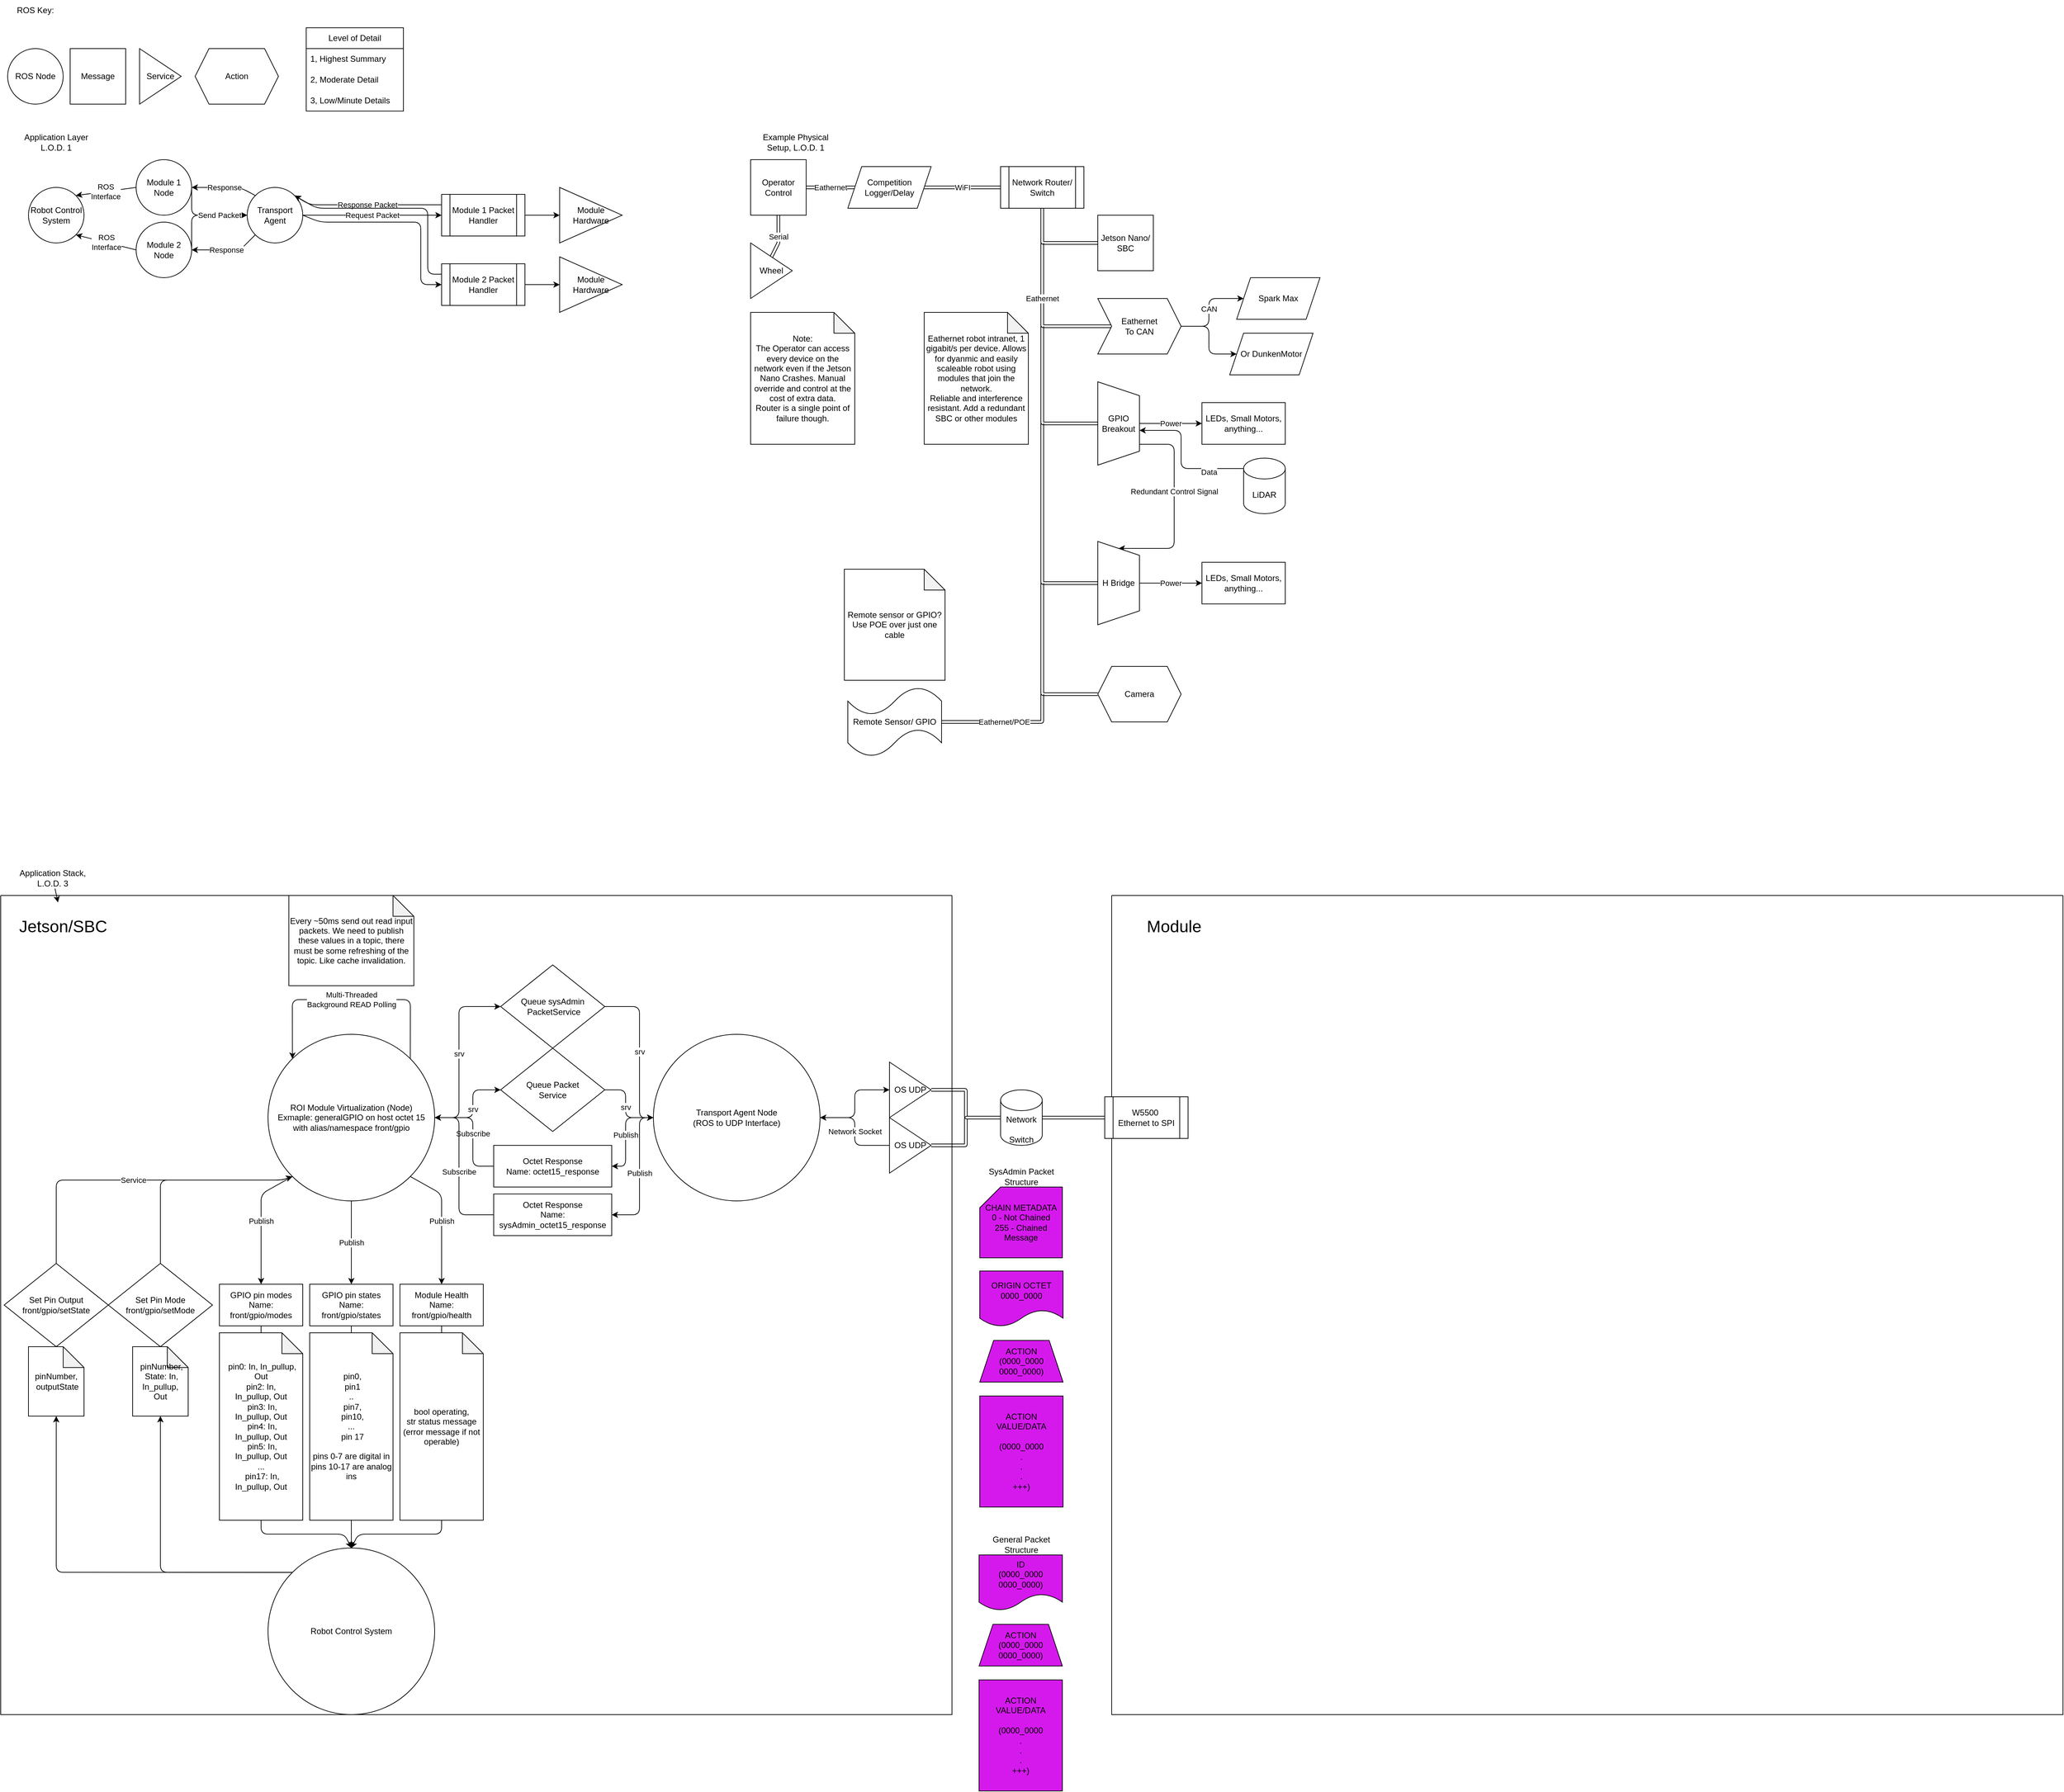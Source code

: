 <mxfile>
    <diagram id="THCFJ4oziT5p31fVEhTD" name="Page-1">
        <mxGraphModel dx="653" dy="1438" grid="1" gridSize="10" guides="1" tooltips="1" connect="1" arrows="1" fold="1" page="1" pageScale="1" pageWidth="850" pageHeight="1100" math="0" shadow="0">
            <root>
                <mxCell id="0"/>
                <mxCell id="1" parent="0"/>
                <mxCell id="3" value="Application Layer L.O.D. 1" style="text;html=1;strokeColor=none;fillColor=none;align=center;verticalAlign=middle;whiteSpace=wrap;rounded=0;" vertex="1" parent="1">
                    <mxGeometry x="20" width="120" height="30" as="geometry"/>
                </mxCell>
                <mxCell id="7" value="ROS &lt;br&gt;Interface" style="edgeStyle=none;html=1;exitX=0;exitY=0.5;exitDx=0;exitDy=0;entryX=1;entryY=0;entryDx=0;entryDy=0;" edge="1" parent="1" source="4" target="33">
                    <mxGeometry relative="1" as="geometry">
                        <mxPoint x="125" y="80" as="targetPoint"/>
                        <mxPoint as="offset"/>
                    </mxGeometry>
                </mxCell>
                <mxCell id="9" style="edgeStyle=none;html=1;exitX=1;exitY=0.5;exitDx=0;exitDy=0;entryX=0;entryY=0.5;entryDx=0;entryDy=0;" edge="1" parent="1" source="4" target="6">
                    <mxGeometry relative="1" as="geometry">
                        <Array as="points">
                            <mxPoint x="275" y="120"/>
                        </Array>
                    </mxGeometry>
                </mxCell>
                <mxCell id="4" value="Module 1&lt;br&gt;Node" style="ellipse;whiteSpace=wrap;html=1;aspect=fixed;" vertex="1" parent="1">
                    <mxGeometry x="195" y="40" width="80" height="80" as="geometry"/>
                </mxCell>
                <mxCell id="8" value="ROS&lt;br&gt;Interface" style="edgeStyle=none;html=1;exitX=0;exitY=0.5;exitDx=0;exitDy=0;entryX=1;entryY=1;entryDx=0;entryDy=0;" edge="1" parent="1" source="5" target="33">
                    <mxGeometry relative="1" as="geometry">
                        <mxPoint x="125" y="170" as="targetPoint"/>
                    </mxGeometry>
                </mxCell>
                <mxCell id="10" value="Send Packet" style="edgeStyle=none;html=1;exitX=1;exitY=0.5;exitDx=0;exitDy=0;" edge="1" parent="1" source="5">
                    <mxGeometry x="0.385" relative="1" as="geometry">
                        <mxPoint x="355" y="120" as="targetPoint"/>
                        <Array as="points">
                            <mxPoint x="275" y="120"/>
                        </Array>
                        <mxPoint as="offset"/>
                    </mxGeometry>
                </mxCell>
                <mxCell id="5" value="Module 2 Node" style="ellipse;whiteSpace=wrap;html=1;aspect=fixed;" vertex="1" parent="1">
                    <mxGeometry x="195" y="130" width="80" height="80" as="geometry"/>
                </mxCell>
                <mxCell id="11" value="Response" style="edgeStyle=none;html=1;exitX=0;exitY=0;exitDx=0;exitDy=0;entryX=1;entryY=0.5;entryDx=0;entryDy=0;" edge="1" parent="1" source="6" target="4">
                    <mxGeometry relative="1" as="geometry">
                        <Array as="points">
                            <mxPoint x="345" y="80"/>
                        </Array>
                    </mxGeometry>
                </mxCell>
                <mxCell id="12" value="Response" style="edgeStyle=none;html=1;exitX=0;exitY=1;exitDx=0;exitDy=0;entryX=1;entryY=0.5;entryDx=0;entryDy=0;" edge="1" parent="1" source="6" target="5">
                    <mxGeometry relative="1" as="geometry">
                        <Array as="points">
                            <mxPoint x="345" y="170"/>
                        </Array>
                    </mxGeometry>
                </mxCell>
                <mxCell id="14" value="Request Packet" style="edgeStyle=none;html=1;exitX=1;exitY=0.5;exitDx=0;exitDy=0;entryX=0;entryY=0.5;entryDx=0;entryDy=0;" edge="1" parent="1" source="6" target="13">
                    <mxGeometry relative="1" as="geometry"/>
                </mxCell>
                <mxCell id="31" style="edgeStyle=none;html=1;exitX=1;exitY=0.5;exitDx=0;exitDy=0;entryX=0;entryY=0.5;entryDx=0;entryDy=0;" edge="1" parent="1" source="6" target="29">
                    <mxGeometry relative="1" as="geometry">
                        <Array as="points">
                            <mxPoint x="460" y="130"/>
                            <mxPoint x="605" y="130"/>
                            <mxPoint x="605" y="220"/>
                        </Array>
                    </mxGeometry>
                </mxCell>
                <mxCell id="6" value="Transport Agent" style="ellipse;whiteSpace=wrap;html=1;aspect=fixed;" vertex="1" parent="1">
                    <mxGeometry x="355" y="80" width="80" height="80" as="geometry"/>
                </mxCell>
                <mxCell id="15" value="Response Packet" style="edgeStyle=none;html=1;exitX=0;exitY=0.25;exitDx=0;exitDy=0;entryX=1;entryY=0;entryDx=0;entryDy=0;" edge="1" parent="1" source="13" target="6">
                    <mxGeometry relative="1" as="geometry">
                        <Array as="points">
                            <mxPoint x="445" y="105"/>
                        </Array>
                    </mxGeometry>
                </mxCell>
                <mxCell id="17" style="edgeStyle=none;html=1;exitX=1;exitY=0.5;exitDx=0;exitDy=0;entryX=0;entryY=0.5;entryDx=0;entryDy=0;" edge="1" parent="1" source="13" target="16">
                    <mxGeometry relative="1" as="geometry"/>
                </mxCell>
                <mxCell id="13" value="Module 1 Packet Handler" style="shape=process;whiteSpace=wrap;html=1;backgroundOutline=1;" vertex="1" parent="1">
                    <mxGeometry x="635" y="90" width="120" height="60" as="geometry"/>
                </mxCell>
                <mxCell id="16" value="Module Hardware" style="triangle;whiteSpace=wrap;html=1;" vertex="1" parent="1">
                    <mxGeometry x="805" y="80" width="90" height="80" as="geometry"/>
                </mxCell>
                <mxCell id="18" value="ROS Key:" style="text;html=1;strokeColor=none;fillColor=none;align=center;verticalAlign=middle;whiteSpace=wrap;rounded=0;" vertex="1" parent="1">
                    <mxGeometry x="20" y="-190" width="60" height="30" as="geometry"/>
                </mxCell>
                <mxCell id="19" value="ROS Node" style="ellipse;whiteSpace=wrap;html=1;aspect=fixed;" vertex="1" parent="1">
                    <mxGeometry x="10" y="-120" width="80" height="80" as="geometry"/>
                </mxCell>
                <mxCell id="21" value="Message" style="whiteSpace=wrap;html=1;aspect=fixed;" vertex="1" parent="1">
                    <mxGeometry x="100" y="-120" width="80" height="80" as="geometry"/>
                </mxCell>
                <mxCell id="22" value="Service" style="triangle;whiteSpace=wrap;html=1;" vertex="1" parent="1">
                    <mxGeometry x="200" y="-120" width="60" height="80" as="geometry"/>
                </mxCell>
                <mxCell id="23" value="Action" style="shape=hexagon;perimeter=hexagonPerimeter2;whiteSpace=wrap;html=1;fixedSize=1;" vertex="1" parent="1">
                    <mxGeometry x="280" y="-120" width="120" height="80" as="geometry"/>
                </mxCell>
                <mxCell id="24" value="Level of Detail" style="swimlane;fontStyle=0;childLayout=stackLayout;horizontal=1;startSize=30;horizontalStack=0;resizeParent=1;resizeParentMax=0;resizeLast=0;collapsible=1;marginBottom=0;whiteSpace=wrap;html=1;" vertex="1" parent="1">
                    <mxGeometry x="440" y="-150" width="140" height="120" as="geometry"/>
                </mxCell>
                <mxCell id="25" value="1, Highest Summary" style="text;strokeColor=none;fillColor=none;align=left;verticalAlign=middle;spacingLeft=4;spacingRight=4;overflow=hidden;points=[[0,0.5],[1,0.5]];portConstraint=eastwest;rotatable=0;whiteSpace=wrap;html=1;" vertex="1" parent="24">
                    <mxGeometry y="30" width="140" height="30" as="geometry"/>
                </mxCell>
                <mxCell id="26" value="2, Moderate Detail" style="text;strokeColor=none;fillColor=none;align=left;verticalAlign=middle;spacingLeft=4;spacingRight=4;overflow=hidden;points=[[0,0.5],[1,0.5]];portConstraint=eastwest;rotatable=0;whiteSpace=wrap;html=1;" vertex="1" parent="24">
                    <mxGeometry y="60" width="140" height="30" as="geometry"/>
                </mxCell>
                <mxCell id="27" value="3, Low/Minute Details" style="text;strokeColor=none;fillColor=none;align=left;verticalAlign=middle;spacingLeft=4;spacingRight=4;overflow=hidden;points=[[0,0.5],[1,0.5]];portConstraint=eastwest;rotatable=0;whiteSpace=wrap;html=1;" vertex="1" parent="24">
                    <mxGeometry y="90" width="140" height="30" as="geometry"/>
                </mxCell>
                <mxCell id="28" style="edgeStyle=none;html=1;exitX=1;exitY=0.5;exitDx=0;exitDy=0;entryX=0;entryY=0.5;entryDx=0;entryDy=0;" edge="1" parent="1" source="29" target="30">
                    <mxGeometry relative="1" as="geometry"/>
                </mxCell>
                <mxCell id="32" style="edgeStyle=none;html=1;exitX=0;exitY=0.25;exitDx=0;exitDy=0;entryX=1;entryY=0;entryDx=0;entryDy=0;" edge="1" parent="1" source="29" target="6">
                    <mxGeometry relative="1" as="geometry">
                        <Array as="points">
                            <mxPoint x="615" y="205"/>
                            <mxPoint x="615" y="110"/>
                            <mxPoint x="455" y="110"/>
                        </Array>
                    </mxGeometry>
                </mxCell>
                <mxCell id="29" value="Module 2 Packet Handler" style="shape=process;whiteSpace=wrap;html=1;backgroundOutline=1;" vertex="1" parent="1">
                    <mxGeometry x="635" y="190" width="120" height="60" as="geometry"/>
                </mxCell>
                <mxCell id="30" value="Module Hardware" style="triangle;whiteSpace=wrap;html=1;" vertex="1" parent="1">
                    <mxGeometry x="805" y="180" width="90" height="80" as="geometry"/>
                </mxCell>
                <mxCell id="33" value="Robot Control System" style="ellipse;whiteSpace=wrap;html=1;aspect=fixed;" vertex="1" parent="1">
                    <mxGeometry x="40" y="80" width="80" height="80" as="geometry"/>
                </mxCell>
                <mxCell id="34" style="edgeStyle=none;shape=link;html=1;exitX=0.5;exitY=1;exitDx=0;exitDy=0;entryX=0;entryY=0.5;entryDx=0;entryDy=0;" edge="1" parent="1" source="35" target="42">
                    <mxGeometry relative="1" as="geometry">
                        <Array as="points">
                            <mxPoint x="1500" y="160"/>
                        </Array>
                    </mxGeometry>
                </mxCell>
                <mxCell id="35" value="Network Router/&lt;br&gt;Switch" style="shape=process;whiteSpace=wrap;html=1;backgroundOutline=1;" vertex="1" parent="1">
                    <mxGeometry x="1440" y="50" width="120" height="60" as="geometry"/>
                </mxCell>
                <mxCell id="36" value="WiFI" style="edgeStyle=none;shape=link;html=1;exitX=1;exitY=0.5;exitDx=0;exitDy=0;entryX=0;entryY=0.5;entryDx=0;entryDy=0;" edge="1" parent="1" source="37" target="35">
                    <mxGeometry relative="1" as="geometry"/>
                </mxCell>
                <mxCell id="37" value="Competition&lt;br&gt;Logger/Delay" style="shape=parallelogram;perimeter=parallelogramPerimeter;whiteSpace=wrap;html=1;fixedSize=1;" vertex="1" parent="1">
                    <mxGeometry x="1220" y="50" width="120" height="60" as="geometry"/>
                </mxCell>
                <mxCell id="38" value="Eathernet" style="edgeStyle=none;shape=link;html=1;exitX=1;exitY=0.5;exitDx=0;exitDy=0;entryX=0;entryY=0.5;entryDx=0;entryDy=0;" edge="1" parent="1" source="39" target="37">
                    <mxGeometry relative="1" as="geometry"/>
                </mxCell>
                <mxCell id="39" value="Operator&lt;br&gt;Control" style="whiteSpace=wrap;html=1;aspect=fixed;" vertex="1" parent="1">
                    <mxGeometry x="1080" y="40" width="80" height="80" as="geometry"/>
                </mxCell>
                <mxCell id="40" value="Serial" style="edgeStyle=none;shape=link;html=1;exitX=0.5;exitY=0;exitDx=0;exitDy=0;entryX=0.5;entryY=1;entryDx=0;entryDy=0;" edge="1" parent="1" source="41" target="39">
                    <mxGeometry relative="1" as="geometry">
                        <Array as="points">
                            <mxPoint x="1120" y="160"/>
                        </Array>
                    </mxGeometry>
                </mxCell>
                <mxCell id="41" value="Wheel" style="triangle;whiteSpace=wrap;html=1;" vertex="1" parent="1">
                    <mxGeometry x="1080" y="160" width="60" height="80" as="geometry"/>
                </mxCell>
                <mxCell id="42" value="Jetson Nano/&lt;br&gt;SBC" style="whiteSpace=wrap;html=1;aspect=fixed;" vertex="1" parent="1">
                    <mxGeometry x="1580" y="120" width="80" height="80" as="geometry"/>
                </mxCell>
                <mxCell id="43" value="Eathernet" style="edgeStyle=none;shape=link;html=1;exitX=0;exitY=0.5;exitDx=0;exitDy=0;" edge="1" parent="1" source="46">
                    <mxGeometry x="0.273" relative="1" as="geometry">
                        <mxPoint x="1500" y="160" as="targetPoint"/>
                        <Array as="points">
                            <mxPoint x="1500" y="280"/>
                        </Array>
                        <mxPoint as="offset"/>
                    </mxGeometry>
                </mxCell>
                <mxCell id="44" value="CAN" style="edgeStyle=none;html=1;exitX=1;exitY=0.5;exitDx=0;exitDy=0;entryX=0;entryY=0.5;entryDx=0;entryDy=0;" edge="1" parent="1" source="46" target="47">
                    <mxGeometry relative="1" as="geometry">
                        <Array as="points">
                            <mxPoint x="1740" y="280"/>
                            <mxPoint x="1740" y="240"/>
                        </Array>
                    </mxGeometry>
                </mxCell>
                <mxCell id="45" style="edgeStyle=none;html=1;exitX=1;exitY=0.5;exitDx=0;exitDy=0;entryX=0;entryY=0.5;entryDx=0;entryDy=0;" edge="1" parent="1" source="46" target="48">
                    <mxGeometry relative="1" as="geometry">
                        <Array as="points">
                            <mxPoint x="1740" y="280"/>
                            <mxPoint x="1740" y="320"/>
                        </Array>
                    </mxGeometry>
                </mxCell>
                <mxCell id="46" value="Eathernet&lt;br&gt;To CAN" style="shape=step;perimeter=stepPerimeter;whiteSpace=wrap;html=1;fixedSize=1;" vertex="1" parent="1">
                    <mxGeometry x="1580" y="240" width="120" height="80" as="geometry"/>
                </mxCell>
                <mxCell id="47" value="Spark Max" style="shape=parallelogram;perimeter=parallelogramPerimeter;whiteSpace=wrap;html=1;fixedSize=1;" vertex="1" parent="1">
                    <mxGeometry x="1780" y="210" width="120" height="60" as="geometry"/>
                </mxCell>
                <mxCell id="48" value="Or DunkenMotor" style="shape=parallelogram;perimeter=parallelogramPerimeter;whiteSpace=wrap;html=1;fixedSize=1;" vertex="1" parent="1">
                    <mxGeometry x="1770" y="290" width="120" height="60" as="geometry"/>
                </mxCell>
                <mxCell id="49" value="Power" style="edgeStyle=none;html=1;exitX=0.5;exitY=0;exitDx=0;exitDy=0;" edge="1" parent="1" source="52">
                    <mxGeometry relative="1" as="geometry">
                        <mxPoint x="1730" y="420" as="targetPoint"/>
                    </mxGeometry>
                </mxCell>
                <mxCell id="50" style="edgeStyle=none;shape=link;html=1;exitX=0.5;exitY=1;exitDx=0;exitDy=0;" edge="1" parent="1" source="52">
                    <mxGeometry relative="1" as="geometry">
                        <mxPoint x="1500" y="280" as="targetPoint"/>
                        <Array as="points">
                            <mxPoint x="1500" y="420"/>
                        </Array>
                    </mxGeometry>
                </mxCell>
                <mxCell id="51" value="Redundant Control Signal" style="edgeStyle=none;html=1;exitX=0.75;exitY=0;exitDx=0;exitDy=0;entryX=0;entryY=0.5;entryDx=0;entryDy=0;" edge="1" parent="1" source="52" target="56">
                    <mxGeometry x="-0.158" relative="1" as="geometry">
                        <Array as="points">
                            <mxPoint x="1690" y="450"/>
                            <mxPoint x="1690" y="600"/>
                        </Array>
                        <mxPoint as="offset"/>
                    </mxGeometry>
                </mxCell>
                <mxCell id="52" value="GPIO&lt;br&gt;Breakout" style="shape=trapezoid;perimeter=trapezoidPerimeter;whiteSpace=wrap;html=1;fixedSize=1;direction=south;" vertex="1" parent="1">
                    <mxGeometry x="1580" y="360" width="60" height="120" as="geometry"/>
                </mxCell>
                <mxCell id="53" value="LEDs, Small Motors,&lt;br&gt;anything..." style="rounded=0;whiteSpace=wrap;html=1;" vertex="1" parent="1">
                    <mxGeometry x="1730" y="390" width="120" height="60" as="geometry"/>
                </mxCell>
                <mxCell id="54" value="Power" style="edgeStyle=none;html=1;exitX=0.5;exitY=0;exitDx=0;exitDy=0;" edge="1" parent="1" source="56">
                    <mxGeometry relative="1" as="geometry">
                        <mxPoint x="1730" y="650" as="targetPoint"/>
                    </mxGeometry>
                </mxCell>
                <mxCell id="55" style="edgeStyle=none;shape=link;html=1;exitX=0.5;exitY=1;exitDx=0;exitDy=0;" edge="1" parent="1" source="56">
                    <mxGeometry relative="1" as="geometry">
                        <mxPoint x="1500" y="420" as="targetPoint"/>
                        <Array as="points">
                            <mxPoint x="1500" y="650"/>
                        </Array>
                    </mxGeometry>
                </mxCell>
                <mxCell id="56" value="H Bridge" style="shape=trapezoid;perimeter=trapezoidPerimeter;whiteSpace=wrap;html=1;fixedSize=1;direction=south;" vertex="1" parent="1">
                    <mxGeometry x="1580" y="590" width="60" height="120" as="geometry"/>
                </mxCell>
                <mxCell id="57" value="LEDs, Small Motors,&lt;br&gt;anything..." style="rounded=0;whiteSpace=wrap;html=1;" vertex="1" parent="1">
                    <mxGeometry x="1730" y="620" width="120" height="60" as="geometry"/>
                </mxCell>
                <mxCell id="58" value="Data" style="edgeStyle=none;html=1;exitX=0;exitY=0;exitDx=0;exitDy=15;exitPerimeter=0;" edge="1" parent="1" source="59">
                    <mxGeometry x="-0.512" y="5" relative="1" as="geometry">
                        <mxPoint x="1640" y="430" as="targetPoint"/>
                        <Array as="points">
                            <mxPoint x="1700" y="485"/>
                            <mxPoint x="1700" y="430"/>
                        </Array>
                        <mxPoint as="offset"/>
                    </mxGeometry>
                </mxCell>
                <mxCell id="59" value="LiDAR" style="shape=cylinder3;whiteSpace=wrap;html=1;boundedLbl=1;backgroundOutline=1;size=15;" vertex="1" parent="1">
                    <mxGeometry x="1790" y="470" width="60" height="80" as="geometry"/>
                </mxCell>
                <mxCell id="60" style="edgeStyle=none;shape=link;html=1;exitX=0;exitY=0.5;exitDx=0;exitDy=0;" edge="1" parent="1" source="61">
                    <mxGeometry relative="1" as="geometry">
                        <mxPoint x="1500" y="650" as="targetPoint"/>
                        <Array as="points">
                            <mxPoint x="1500" y="810"/>
                        </Array>
                    </mxGeometry>
                </mxCell>
                <mxCell id="61" value="Camera" style="shape=hexagon;perimeter=hexagonPerimeter2;whiteSpace=wrap;html=1;fixedSize=1;" vertex="1" parent="1">
                    <mxGeometry x="1580" y="770" width="120" height="80" as="geometry"/>
                </mxCell>
                <mxCell id="62" value="Note:&lt;br&gt;The Operator can access every device on the network even if the Jetson Nano Crashes. Manual override and control at the cost of extra data.&lt;br&gt;Router is a single point of failure though." style="shape=note;whiteSpace=wrap;html=1;backgroundOutline=1;darkOpacity=0.05;" vertex="1" parent="1">
                    <mxGeometry x="1080" y="260" width="150" height="190" as="geometry"/>
                </mxCell>
                <mxCell id="63" value="Eathernet robot intranet, 1 gigabit/s per device. Allows for dyanmic and easily scaleable robot using modules that join the network.&lt;br&gt;Reliable and interference resistant. Add a redundant SBC or other modules" style="shape=note;whiteSpace=wrap;html=1;backgroundOutline=1;darkOpacity=0.05;" vertex="1" parent="1">
                    <mxGeometry x="1330" y="260" width="150" height="190" as="geometry"/>
                </mxCell>
                <mxCell id="64" value="Eathernet/POE" style="edgeStyle=none;shape=link;html=1;exitX=1;exitY=0.5;exitDx=0;exitDy=0;exitPerimeter=0;" edge="1" parent="1">
                    <mxGeometry relative="1" as="geometry">
                        <mxPoint x="1500" y="810" as="targetPoint"/>
                        <mxPoint x="1350" y="850" as="sourcePoint"/>
                        <Array as="points">
                            <mxPoint x="1500" y="850"/>
                        </Array>
                    </mxGeometry>
                </mxCell>
                <mxCell id="65" value="Remote Sensor/ GPIO" style="shape=tape;whiteSpace=wrap;html=1;" vertex="1" parent="1">
                    <mxGeometry x="1220" y="800" width="135" height="100" as="geometry"/>
                </mxCell>
                <mxCell id="66" value="Remote sensor or GPIO?&lt;br&gt;Use POE over just one&lt;br&gt;cable" style="shape=note;whiteSpace=wrap;html=1;backgroundOutline=1;darkOpacity=0.05;" vertex="1" parent="1">
                    <mxGeometry x="1215" y="630" width="145" height="160" as="geometry"/>
                </mxCell>
                <mxCell id="67" value="Example Physical Setup, L.O.D. 1" style="text;html=1;strokeColor=none;fillColor=none;align=center;verticalAlign=middle;whiteSpace=wrap;rounded=0;" vertex="1" parent="1">
                    <mxGeometry x="1080" width="130" height="30" as="geometry"/>
                </mxCell>
                <mxCell id="68" value="Publish" style="edgeStyle=none;html=1;exitX=0;exitY=1;exitDx=0;exitDy=0;entryX=0.5;entryY=0;entryDx=0;entryDy=0;" edge="1" parent="1" source="72" target="76">
                    <mxGeometry relative="1" as="geometry">
                        <Array as="points">
                            <mxPoint x="375" y="1530"/>
                        </Array>
                    </mxGeometry>
                </mxCell>
                <mxCell id="69" value="Publish" style="edgeStyle=none;html=1;exitX=0.5;exitY=1;exitDx=0;exitDy=0;entryX=0.5;entryY=0;entryDx=0;entryDy=0;" edge="1" parent="1" source="72" target="78">
                    <mxGeometry relative="1" as="geometry">
                        <Array as="points">
                            <mxPoint x="505" y="1580"/>
                        </Array>
                    </mxGeometry>
                </mxCell>
                <mxCell id="70" value="Publish" style="edgeStyle=none;html=1;exitX=1;exitY=1;exitDx=0;exitDy=0;entryX=0.5;entryY=0;entryDx=0;entryDy=0;" edge="1" parent="1" source="72" target="80">
                    <mxGeometry relative="1" as="geometry">
                        <Array as="points">
                            <mxPoint x="635" y="1530"/>
                        </Array>
                    </mxGeometry>
                </mxCell>
                <mxCell id="71" value="srv" style="edgeStyle=none;html=1;exitX=1;exitY=0.5;exitDx=0;exitDy=0;entryX=0;entryY=0.5;entryDx=0;entryDy=0;" edge="1" parent="1" source="72" target="99">
                    <mxGeometry relative="1" as="geometry">
                        <Array as="points">
                            <mxPoint x="680" y="1420"/>
                            <mxPoint x="680" y="1380"/>
                        </Array>
                    </mxGeometry>
                </mxCell>
                <mxCell id="111" value="srv" style="edgeStyle=none;html=1;exitX=1;exitY=0.5;exitDx=0;exitDy=0;entryX=0;entryY=0.5;entryDx=0;entryDy=0;" edge="1" parent="1" source="72" target="110">
                    <mxGeometry relative="1" as="geometry">
                        <Array as="points">
                            <mxPoint x="660" y="1420"/>
                            <mxPoint x="660" y="1260"/>
                        </Array>
                    </mxGeometry>
                </mxCell>
                <mxCell id="72" value="ROI Module Virtualization (Node)&lt;br&gt;Exmaple: generalGPIO on host octet 15&lt;br&gt;with alias/namespace front/gpio" style="ellipse;whiteSpace=wrap;html=1;aspect=fixed;" vertex="1" parent="1">
                    <mxGeometry x="385" y="1300" width="240" height="240" as="geometry"/>
                </mxCell>
                <mxCell id="73" value="Subscribe" style="edgeStyle=none;html=1;exitX=0;exitY=0.5;exitDx=0;exitDy=0;entryX=1;entryY=0.5;entryDx=0;entryDy=0;" edge="1" parent="1" source="74" target="72">
                    <mxGeometry relative="1" as="geometry">
                        <Array as="points">
                            <mxPoint x="680" y="1490"/>
                            <mxPoint x="680" y="1420"/>
                        </Array>
                    </mxGeometry>
                </mxCell>
                <mxCell id="74" value="Octet Response&lt;br&gt;Name: octet15_response" style="rounded=0;whiteSpace=wrap;html=1;" vertex="1" parent="1">
                    <mxGeometry x="710" y="1460" width="170" height="60" as="geometry"/>
                </mxCell>
                <mxCell id="75" style="edgeStyle=none;html=1;exitX=0.5;exitY=1;exitDx=0;exitDy=0;entryX=0.5;entryY=0;entryDx=0;entryDy=0;" edge="1" parent="1" source="76" target="94">
                    <mxGeometry relative="1" as="geometry">
                        <Array as="points">
                            <mxPoint x="375" y="2020"/>
                            <mxPoint x="495" y="2020"/>
                        </Array>
                    </mxGeometry>
                </mxCell>
                <mxCell id="76" value="GPIO pin modes&lt;br&gt;Name: front/gpio/modes" style="rounded=0;whiteSpace=wrap;html=1;" vertex="1" parent="1">
                    <mxGeometry x="315" y="1660" width="120" height="60" as="geometry"/>
                </mxCell>
                <mxCell id="77" style="edgeStyle=none;html=1;exitX=0.5;exitY=1;exitDx=0;exitDy=0;entryX=0.5;entryY=0;entryDx=0;entryDy=0;" edge="1" parent="1" source="78" target="94">
                    <mxGeometry relative="1" as="geometry"/>
                </mxCell>
                <mxCell id="78" value="GPIO pin states&lt;br&gt;Name: front/gpio/states" style="rounded=0;whiteSpace=wrap;html=1;" vertex="1" parent="1">
                    <mxGeometry x="445" y="1660" width="120" height="60" as="geometry"/>
                </mxCell>
                <mxCell id="79" style="edgeStyle=none;html=1;exitX=0.5;exitY=1;exitDx=0;exitDy=0;entryX=0.5;entryY=0;entryDx=0;entryDy=0;" edge="1" parent="1" source="80" target="94">
                    <mxGeometry relative="1" as="geometry">
                        <Array as="points">
                            <mxPoint x="635" y="2020"/>
                            <mxPoint x="515" y="2020"/>
                        </Array>
                    </mxGeometry>
                </mxCell>
                <mxCell id="80" value="Module Health&lt;br&gt;Name:&lt;br&gt;front/gpio/health" style="rounded=0;whiteSpace=wrap;html=1;" vertex="1" parent="1">
                    <mxGeometry x="575" y="1660" width="120" height="60" as="geometry"/>
                </mxCell>
                <mxCell id="81" value="Multi-Threaded &lt;br&gt;Background READ Polling" style="edgeStyle=none;html=1;exitX=1;exitY=0;exitDx=0;exitDy=0;entryX=0;entryY=0;entryDx=0;entryDy=0;" edge="1" parent="1" source="72" target="72">
                    <mxGeometry relative="1" as="geometry">
                        <Array as="points">
                            <mxPoint x="590" y="1250"/>
                            <mxPoint x="420" y="1250"/>
                        </Array>
                    </mxGeometry>
                </mxCell>
                <mxCell id="82" style="edgeStyle=none;html=1;exitX=0.5;exitY=0;exitDx=0;exitDy=0;entryX=0;entryY=1;entryDx=0;entryDy=0;" edge="1" parent="1" source="83" target="72">
                    <mxGeometry relative="1" as="geometry">
                        <Array as="points">
                            <mxPoint x="230" y="1510"/>
                            <mxPoint x="405" y="1510"/>
                        </Array>
                    </mxGeometry>
                </mxCell>
                <mxCell id="83" value="Set Pin Mode&lt;br&gt;front/gpio/setMode" style="rhombus;whiteSpace=wrap;html=1;" vertex="1" parent="1">
                    <mxGeometry x="155" y="1630" width="150" height="120" as="geometry"/>
                </mxCell>
                <mxCell id="84" value="Service" style="edgeStyle=none;html=1;exitX=0.5;exitY=0;exitDx=0;exitDy=0;entryX=0;entryY=1;entryDx=0;entryDy=0;" edge="1" parent="1" source="85" target="72">
                    <mxGeometry relative="1" as="geometry">
                        <Array as="points">
                            <mxPoint x="80" y="1510"/>
                            <mxPoint x="405" y="1510"/>
                        </Array>
                    </mxGeometry>
                </mxCell>
                <mxCell id="85" value="Set Pin Output&lt;br&gt;front/gpio/setState" style="rhombus;whiteSpace=wrap;html=1;" vertex="1" parent="1">
                    <mxGeometry x="5" y="1630" width="150" height="120" as="geometry"/>
                </mxCell>
                <mxCell id="86" value="Every ~50ms send out read input packets. We need to publish these values in a topic, there must be some refreshing of the topic. Like cache invalidation." style="shape=note;whiteSpace=wrap;html=1;backgroundOutline=1;darkOpacity=0.05;" vertex="1" parent="1">
                    <mxGeometry x="415" y="1100" width="180" height="130" as="geometry"/>
                </mxCell>
                <mxCell id="87" value="&amp;nbsp;pinNumber,&lt;br&gt;&amp;nbsp;State: In, In_pullup,&lt;br&gt;Out" style="shape=note;whiteSpace=wrap;html=1;backgroundOutline=1;darkOpacity=0.05;" vertex="1" parent="1">
                    <mxGeometry x="190" y="1750" width="80" height="100" as="geometry"/>
                </mxCell>
                <mxCell id="88" value="pinNumber,&lt;br&gt;&amp;nbsp;outputState" style="shape=note;whiteSpace=wrap;html=1;backgroundOutline=1;darkOpacity=0.05;" vertex="1" parent="1">
                    <mxGeometry x="40" y="1750" width="80" height="100" as="geometry"/>
                </mxCell>
                <mxCell id="89" value="&amp;nbsp;pin0: In, In_pullup, Out&lt;br&gt;pin2: In, In_pullup,&amp;nbsp;Out&lt;br&gt;&amp;nbsp;pin3: In, In_pullup,&amp;nbsp;Out&lt;br&gt;&amp;nbsp;pin4: In, In_pullup,&amp;nbsp;Out&lt;br&gt;&amp;nbsp;pin5: In, In_pullup,&amp;nbsp;Out&lt;br&gt;...&lt;br&gt;&amp;nbsp;pin17: In, In_pullup,&amp;nbsp;Out" style="shape=note;whiteSpace=wrap;html=1;backgroundOutline=1;darkOpacity=0.05;" vertex="1" parent="1">
                    <mxGeometry x="315" y="1730" width="120" height="270" as="geometry"/>
                </mxCell>
                <mxCell id="90" value="&amp;nbsp;pin0,&lt;br&gt;&amp;nbsp;pin1&lt;br&gt;..&lt;br&gt;&amp;nbsp;pin7,&lt;br&gt;&amp;nbsp;pin10,&lt;br&gt;...&lt;br&gt;&amp;nbsp;pin 17&lt;br&gt;&lt;br&gt;pins 0-7 are digital in&lt;br&gt;pins 10-17 are analog ins" style="shape=note;whiteSpace=wrap;html=1;backgroundOutline=1;darkOpacity=0.05;" vertex="1" parent="1">
                    <mxGeometry x="445" y="1730" width="120" height="270" as="geometry"/>
                </mxCell>
                <mxCell id="91" value="bool operating,&lt;br&gt;str status message (error message if not operable)" style="shape=note;whiteSpace=wrap;html=1;backgroundOutline=1;darkOpacity=0.05;" vertex="1" parent="1">
                    <mxGeometry x="575" y="1730" width="120" height="270" as="geometry"/>
                </mxCell>
                <mxCell id="92" style="edgeStyle=none;html=1;exitX=0;exitY=0;exitDx=0;exitDy=0;entryX=0.5;entryY=1;entryDx=0;entryDy=0;entryPerimeter=0;" edge="1" parent="1" source="94" target="87">
                    <mxGeometry relative="1" as="geometry">
                        <Array as="points">
                            <mxPoint x="230" y="2075"/>
                        </Array>
                    </mxGeometry>
                </mxCell>
                <mxCell id="93" style="edgeStyle=none;html=1;exitX=0;exitY=0;exitDx=0;exitDy=0;entryX=0.5;entryY=1;entryDx=0;entryDy=0;entryPerimeter=0;" edge="1" parent="1" source="94" target="88">
                    <mxGeometry relative="1" as="geometry">
                        <Array as="points">
                            <mxPoint x="80" y="2075"/>
                        </Array>
                    </mxGeometry>
                </mxCell>
                <mxCell id="94" value="Robot Control System" style="ellipse;whiteSpace=wrap;html=1;aspect=fixed;" vertex="1" parent="1">
                    <mxGeometry x="385" y="2040" width="240" height="240" as="geometry"/>
                </mxCell>
                <mxCell id="95" value="Publish" style="edgeStyle=none;html=1;exitX=0;exitY=0.5;exitDx=0;exitDy=0;entryX=1;entryY=0.5;entryDx=0;entryDy=0;" edge="1" parent="1" source="97" target="74">
                    <mxGeometry relative="1" as="geometry">
                        <Array as="points">
                            <mxPoint x="900" y="1420"/>
                            <mxPoint x="900" y="1490"/>
                        </Array>
                    </mxGeometry>
                </mxCell>
                <mxCell id="96" style="edgeStyle=none;html=1;exitX=1;exitY=0.5;exitDx=0;exitDy=0;entryX=0;entryY=0.5;entryDx=0;entryDy=0;" edge="1" parent="1" source="97" target="100">
                    <mxGeometry relative="1" as="geometry">
                        <Array as="points">
                            <mxPoint x="1230" y="1420"/>
                            <mxPoint x="1230" y="1380"/>
                        </Array>
                    </mxGeometry>
                </mxCell>
                <mxCell id="114" value="Publish" style="edgeStyle=none;html=1;exitX=0;exitY=0.5;exitDx=0;exitDy=0;entryX=1;entryY=0.5;entryDx=0;entryDy=0;" edge="1" parent="1" source="97" target="113">
                    <mxGeometry relative="1" as="geometry">
                        <Array as="points">
                            <mxPoint x="920" y="1420"/>
                            <mxPoint x="920" y="1560"/>
                        </Array>
                    </mxGeometry>
                </mxCell>
                <mxCell id="97" value="Transport Agent Node&lt;br&gt;(ROS to UDP Interface)" style="ellipse;whiteSpace=wrap;html=1;aspect=fixed;" vertex="1" parent="1">
                    <mxGeometry x="940" y="1300" width="240" height="240" as="geometry"/>
                </mxCell>
                <mxCell id="98" value="srv" style="edgeStyle=none;html=1;exitX=1;exitY=0.5;exitDx=0;exitDy=0;entryX=0;entryY=0.5;entryDx=0;entryDy=0;" edge="1" parent="1" source="99" target="97">
                    <mxGeometry relative="1" as="geometry">
                        <Array as="points">
                            <mxPoint x="900" y="1380"/>
                            <mxPoint x="900" y="1420"/>
                        </Array>
                    </mxGeometry>
                </mxCell>
                <mxCell id="99" value="Queue Packet&lt;br&gt;Service" style="rhombus;whiteSpace=wrap;html=1;" vertex="1" parent="1">
                    <mxGeometry x="720" y="1320" width="150" height="120" as="geometry"/>
                </mxCell>
                <mxCell id="100" value="OS UDP" style="triangle;whiteSpace=wrap;html=1;" vertex="1" parent="1">
                    <mxGeometry x="1280" y="1340" width="60" height="80" as="geometry"/>
                </mxCell>
                <mxCell id="101" value="Network Socket" style="edgeStyle=none;html=1;exitX=0;exitY=0.5;exitDx=0;exitDy=0;entryX=1;entryY=0.5;entryDx=0;entryDy=0;" edge="1" parent="1" source="102" target="97">
                    <mxGeometry relative="1" as="geometry">
                        <Array as="points">
                            <mxPoint x="1230" y="1460"/>
                            <mxPoint x="1230" y="1420"/>
                        </Array>
                    </mxGeometry>
                </mxCell>
                <mxCell id="102" value="OS UDP" style="triangle;whiteSpace=wrap;html=1;" vertex="1" parent="1">
                    <mxGeometry x="1280" y="1420" width="60" height="80" as="geometry"/>
                </mxCell>
                <mxCell id="103" value="" style="swimlane;startSize=0;fontStyle=0" vertex="1" parent="1">
                    <mxGeometry y="1100" width="1370" height="1180" as="geometry"/>
                </mxCell>
                <mxCell id="104" value="&lt;font style=&quot;font-size: 24px;&quot;&gt;Jetson/SBC&lt;/font&gt;" style="text;html=1;strokeColor=none;fillColor=none;align=center;verticalAlign=middle;whiteSpace=wrap;rounded=0;" vertex="1" parent="103">
                    <mxGeometry x="10" y="10" width="160" height="70" as="geometry"/>
                </mxCell>
                <mxCell id="105" value="&lt;br&gt;&lt;font size=&quot;3&quot;&gt;&lt;br&gt;&lt;/font&gt;" style="shape=link;html=1;fontSize=24;entryX=0;entryY=0.5;entryDx=0;entryDy=0;entryPerimeter=0;" edge="1" parent="103" target="106">
                    <mxGeometry width="100" relative="1" as="geometry">
                        <mxPoint x="1340" y="280" as="sourcePoint"/>
                        <mxPoint x="1440" y="280" as="targetPoint"/>
                        <Array as="points">
                            <mxPoint x="1390" y="280"/>
                            <mxPoint x="1390" y="320"/>
                        </Array>
                    </mxGeometry>
                </mxCell>
                <mxCell id="110" value="Queue sysAdmin&lt;br&gt;&amp;nbsp;PacketService" style="rhombus;whiteSpace=wrap;html=1;" vertex="1" parent="103">
                    <mxGeometry x="720" y="100" width="150" height="120" as="geometry"/>
                </mxCell>
                <mxCell id="113" value="Octet Response&lt;br&gt;Name: sysAdmin_octet15_response" style="rounded=0;whiteSpace=wrap;html=1;" vertex="1" parent="103">
                    <mxGeometry x="710" y="430" width="170" height="60" as="geometry"/>
                </mxCell>
                <mxCell id="106" value="&lt;font style=&quot;font-size: 12px;&quot;&gt;Network Switch&lt;/font&gt;" style="shape=cylinder3;whiteSpace=wrap;html=1;boundedLbl=1;backgroundOutline=1;size=15;fontSize=24;" vertex="1" parent="1">
                    <mxGeometry x="1440" y="1380" width="60" height="80" as="geometry"/>
                </mxCell>
                <mxCell id="107" value="" style="shape=link;html=1;fontSize=24;entryX=0;entryY=0.5;entryDx=0;entryDy=0;entryPerimeter=0;exitX=1;exitY=0.5;exitDx=0;exitDy=0;" edge="1" parent="1" source="102" target="106">
                    <mxGeometry width="100" relative="1" as="geometry">
                        <mxPoint x="1350" y="1390" as="sourcePoint"/>
                        <mxPoint x="1450" y="1430" as="targetPoint"/>
                        <Array as="points">
                            <mxPoint x="1390" y="1460"/>
                            <mxPoint x="1390" y="1420"/>
                        </Array>
                    </mxGeometry>
                </mxCell>
                <mxCell id="109" value="" style="edgeStyle=none;html=1;" edge="1" parent="1" source="108" target="104">
                    <mxGeometry relative="1" as="geometry"/>
                </mxCell>
                <mxCell id="108" value="Application Stack, L.O.D. 3" style="text;html=1;strokeColor=none;fillColor=none;align=center;verticalAlign=middle;whiteSpace=wrap;rounded=0;" vertex="1" parent="1">
                    <mxGeometry x="20" y="1060" width="110" height="30" as="geometry"/>
                </mxCell>
                <mxCell id="112" value="srv" style="edgeStyle=none;html=1;exitX=1;exitY=0.5;exitDx=0;exitDy=0;entryX=0;entryY=0.5;entryDx=0;entryDy=0;" edge="1" parent="1" source="110" target="97">
                    <mxGeometry relative="1" as="geometry">
                        <Array as="points">
                            <mxPoint x="920" y="1260"/>
                            <mxPoint x="920" y="1420"/>
                        </Array>
                    </mxGeometry>
                </mxCell>
                <mxCell id="115" value="Subscribe" style="edgeStyle=none;html=1;exitX=0;exitY=0.5;exitDx=0;exitDy=0;entryX=1;entryY=0.5;entryDx=0;entryDy=0;" edge="1" parent="1" source="113" target="72">
                    <mxGeometry relative="1" as="geometry">
                        <Array as="points">
                            <mxPoint x="660" y="1560"/>
                            <mxPoint x="660" y="1420"/>
                        </Array>
                    </mxGeometry>
                </mxCell>
                <mxCell id="116" value="" style="swimlane;startSize=0;fontStyle=0" vertex="1" parent="1">
                    <mxGeometry x="1600" y="1100" width="1370" height="1180" as="geometry"/>
                </mxCell>
                <mxCell id="117" value="&lt;font style=&quot;font-size: 24px;&quot;&gt;Module&lt;/font&gt;" style="text;html=1;strokeColor=none;fillColor=none;align=center;verticalAlign=middle;whiteSpace=wrap;rounded=0;" vertex="1" parent="116">
                    <mxGeometry x="10" y="10" width="160" height="70" as="geometry"/>
                </mxCell>
                <mxCell id="130" value="W5500&amp;nbsp;&lt;br&gt;Ethernet to SPI" style="shape=process;whiteSpace=wrap;html=1;backgroundOutline=1;" vertex="1" parent="116">
                    <mxGeometry x="-10" y="290" width="120" height="60" as="geometry"/>
                </mxCell>
                <mxCell id="121" value="ORIGIN OCTET&lt;br&gt;0000_0000" style="shape=document;whiteSpace=wrap;html=1;boundedLbl=1;fillColor=#D519ED;" vertex="1" parent="1">
                    <mxGeometry x="1410" y="1641" width="120" height="80" as="geometry"/>
                </mxCell>
                <mxCell id="122" value="ACTION&lt;br&gt;(0000_0000&lt;br&gt;0000_0000)" style="shape=trapezoid;perimeter=trapezoidPerimeter;whiteSpace=wrap;html=1;fixedSize=1;fillColor=#D519ED;" vertex="1" parent="1">
                    <mxGeometry x="1410" y="1741" width="120" height="60" as="geometry"/>
                </mxCell>
                <mxCell id="123" value="ACTION VALUE/DATA&lt;br&gt;&lt;br&gt;(0000_0000&lt;br&gt;.&lt;br&gt;.&lt;br&gt;.&lt;br&gt;+++)" style="rounded=0;whiteSpace=wrap;html=1;fillColor=#D519ED;" vertex="1" parent="1">
                    <mxGeometry x="1410" y="1821" width="120" height="160" as="geometry"/>
                </mxCell>
                <mxCell id="124" value="CHAIN METADATA&lt;br&gt;0 - Not Chained&lt;br&gt;255 - Chained Message" style="shape=card;whiteSpace=wrap;html=1;fillColor=#D519ED;" vertex="1" parent="1">
                    <mxGeometry x="1410" y="1520" width="119" height="102" as="geometry"/>
                </mxCell>
                <mxCell id="125" value="ID&lt;br&gt;(0000_0000&lt;br&gt;0000_0000)" style="shape=document;whiteSpace=wrap;html=1;boundedLbl=1;fillColor=#D519ED;" vertex="1" parent="1">
                    <mxGeometry x="1409" y="2050" width="120" height="80" as="geometry"/>
                </mxCell>
                <mxCell id="126" value="ACTION&lt;br&gt;(0000_0000&lt;br&gt;0000_0000)" style="shape=trapezoid;perimeter=trapezoidPerimeter;whiteSpace=wrap;html=1;fixedSize=1;fillColor=#D519ED;" vertex="1" parent="1">
                    <mxGeometry x="1409" y="2150" width="120" height="60" as="geometry"/>
                </mxCell>
                <mxCell id="127" value="ACTION VALUE/DATA&lt;br&gt;&lt;br&gt;(0000_0000&lt;br&gt;.&lt;br&gt;.&lt;br&gt;.&lt;br&gt;+++)" style="rounded=0;whiteSpace=wrap;html=1;fillColor=#D519ED;" vertex="1" parent="1">
                    <mxGeometry x="1409" y="2230" width="120" height="160" as="geometry"/>
                </mxCell>
                <mxCell id="128" value="SysAdmin Packet Structure" style="text;html=1;strokeColor=none;fillColor=none;align=center;verticalAlign=middle;whiteSpace=wrap;rounded=0;" vertex="1" parent="1">
                    <mxGeometry x="1410" y="1490" width="120" height="30" as="geometry"/>
                </mxCell>
                <mxCell id="129" value="General Packet Structure" style="text;html=1;strokeColor=none;fillColor=none;align=center;verticalAlign=middle;whiteSpace=wrap;rounded=0;" vertex="1" parent="1">
                    <mxGeometry x="1410" y="2020" width="120" height="30" as="geometry"/>
                </mxCell>
                <mxCell id="131" value="" style="shape=link;html=1;fontSize=24;entryX=1;entryY=0.5;entryDx=0;entryDy=0;entryPerimeter=0;exitX=0;exitY=0.5;exitDx=0;exitDy=0;" edge="1" parent="1" source="130" target="106">
                    <mxGeometry width="100" relative="1" as="geometry">
                        <mxPoint x="1350" y="1470" as="sourcePoint"/>
                        <mxPoint x="1450" y="1430" as="targetPoint"/>
                        <Array as="points">
                            <mxPoint x="1530" y="1420"/>
                        </Array>
                    </mxGeometry>
                </mxCell>
            </root>
        </mxGraphModel>
    </diagram>
</mxfile>